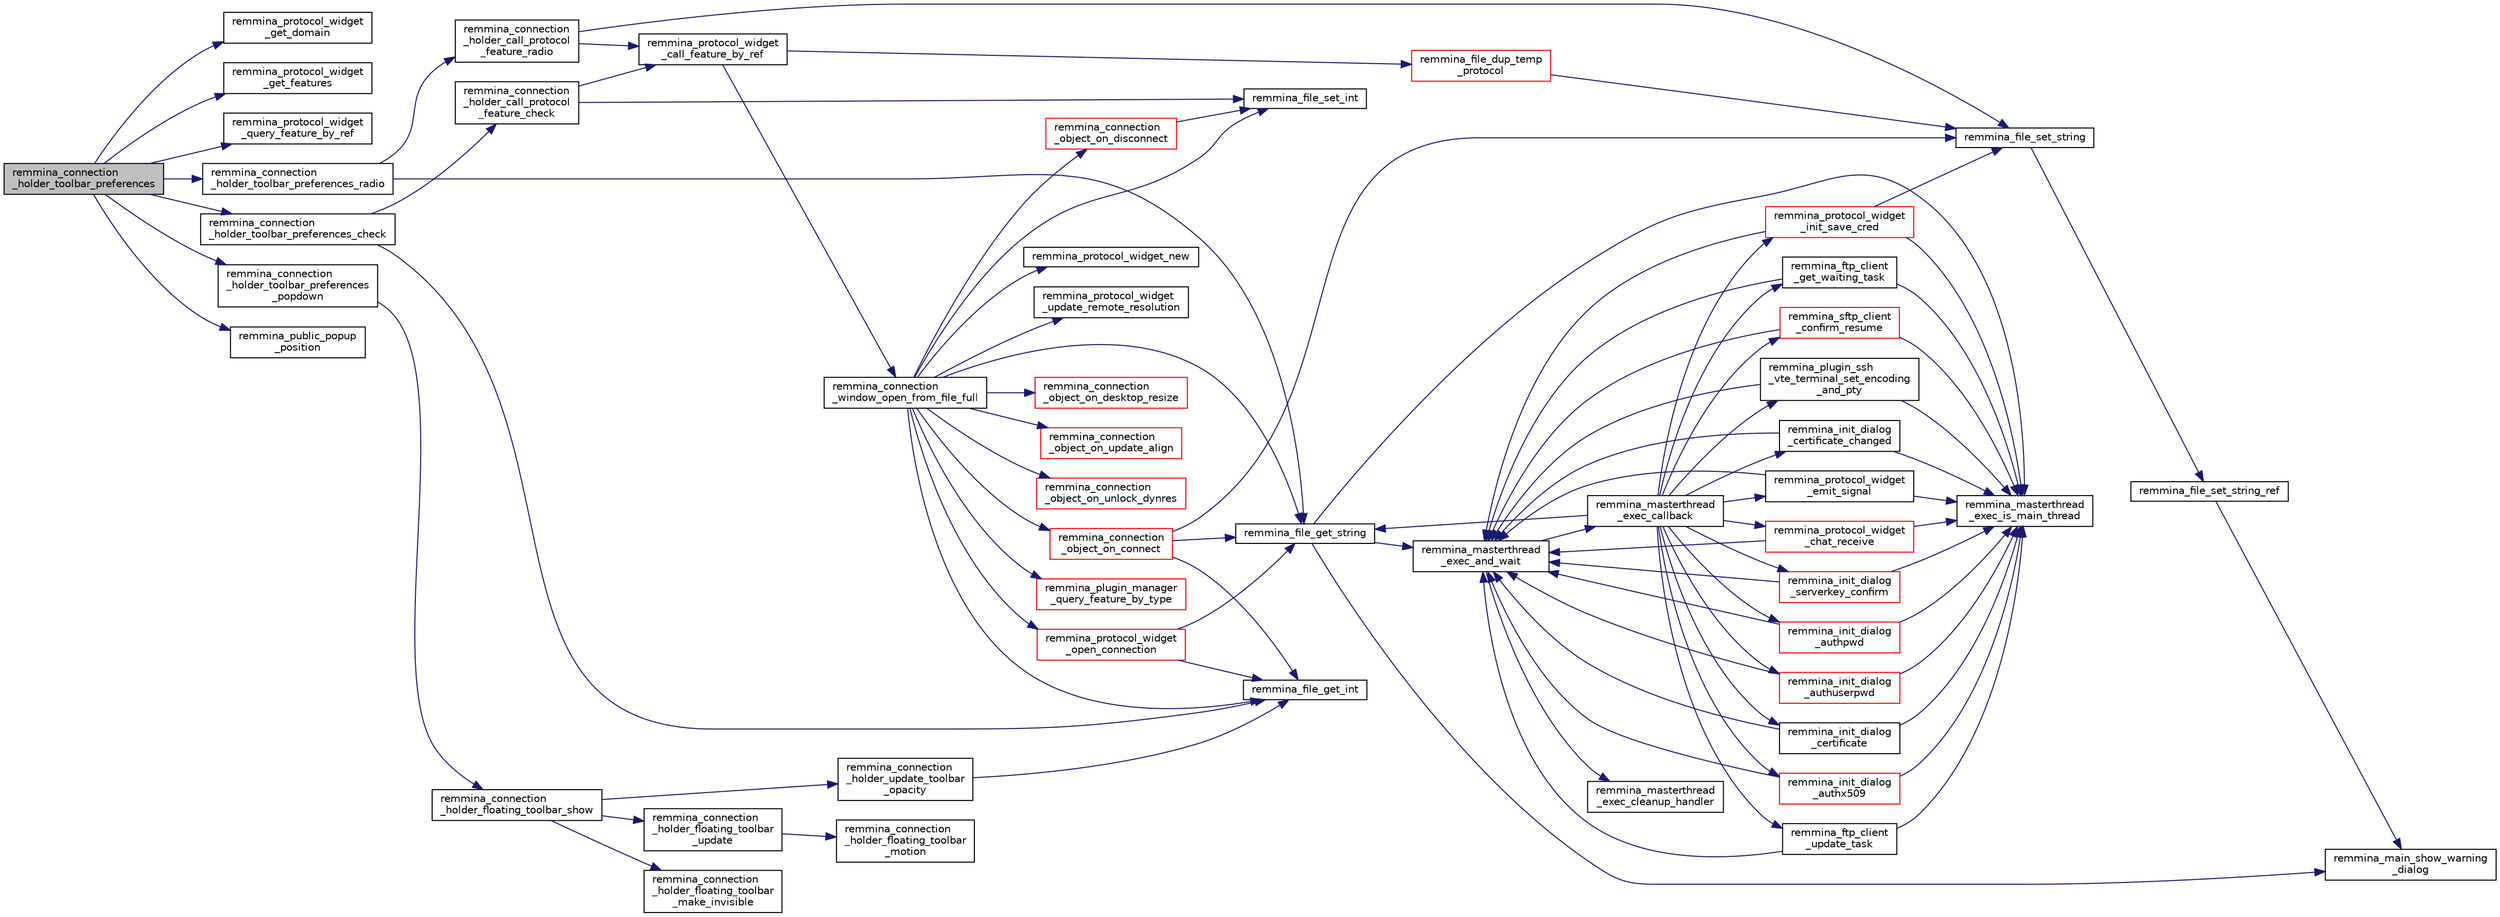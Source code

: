 digraph "remmina_connection_holder_toolbar_preferences"
{
  edge [fontname="Helvetica",fontsize="10",labelfontname="Helvetica",labelfontsize="10"];
  node [fontname="Helvetica",fontsize="10",shape=record];
  rankdir="LR";
  Node7650 [label="remmina_connection\l_holder_toolbar_preferences",height=0.2,width=0.4,color="black", fillcolor="grey75", style="filled", fontcolor="black"];
  Node7650 -> Node7651 [color="midnightblue",fontsize="10",style="solid",fontname="Helvetica"];
  Node7651 [label="remmina_protocol_widget\l_get_domain",height=0.2,width=0.4,color="black", fillcolor="white", style="filled",URL="$remmina__protocol__widget_8c.html#aef28374d0056407bad6204997d2c3bf9"];
  Node7650 -> Node7652 [color="midnightblue",fontsize="10",style="solid",fontname="Helvetica"];
  Node7652 [label="remmina_protocol_widget\l_get_features",height=0.2,width=0.4,color="black", fillcolor="white", style="filled",URL="$remmina__protocol__widget_8c.html#af9b6a2c2665010ab09a6d9943f9850bd"];
  Node7650 -> Node7653 [color="midnightblue",fontsize="10",style="solid",fontname="Helvetica"];
  Node7653 [label="remmina_protocol_widget\l_query_feature_by_ref",height=0.2,width=0.4,color="black", fillcolor="white", style="filled",URL="$remmina__protocol__widget_8c.html#a4017a800d7803a40d606ffce2578509a"];
  Node7650 -> Node7654 [color="midnightblue",fontsize="10",style="solid",fontname="Helvetica"];
  Node7654 [label="remmina_connection\l_holder_toolbar_preferences_radio",height=0.2,width=0.4,color="black", fillcolor="white", style="filled",URL="$remmina__connection__window_8c.html#a1ddab4aacc284c606ab237eae9c0b5a9"];
  Node7654 -> Node7655 [color="midnightblue",fontsize="10",style="solid",fontname="Helvetica"];
  Node7655 [label="remmina_file_get_string",height=0.2,width=0.4,color="black", fillcolor="white", style="filled",URL="$remmina__file_8c.html#a8eb1b213d9d08c6ad13683ce05f4355e"];
  Node7655 -> Node7656 [color="midnightblue",fontsize="10",style="solid",fontname="Helvetica"];
  Node7656 [label="remmina_masterthread\l_exec_is_main_thread",height=0.2,width=0.4,color="black", fillcolor="white", style="filled",URL="$remmina__masterthread__exec_8c.html#a3a52e863a3a3da6da6bb5d36c13b7ff4"];
  Node7655 -> Node7657 [color="midnightblue",fontsize="10",style="solid",fontname="Helvetica"];
  Node7657 [label="remmina_masterthread\l_exec_and_wait",height=0.2,width=0.4,color="black", fillcolor="white", style="filled",URL="$remmina__masterthread__exec_8c.html#a14628c2470cac50e87916a70ea05c97d"];
  Node7657 -> Node7658 [color="midnightblue",fontsize="10",style="solid",fontname="Helvetica"];
  Node7658 [label="remmina_masterthread\l_exec_cleanup_handler",height=0.2,width=0.4,color="black", fillcolor="white", style="filled",URL="$remmina__masterthread__exec_8c.html#a94985f15fd0d27c037824ee90b0ecd3c"];
  Node7657 -> Node7659 [color="midnightblue",fontsize="10",style="solid",fontname="Helvetica"];
  Node7659 [label="remmina_masterthread\l_exec_callback",height=0.2,width=0.4,color="black", fillcolor="white", style="filled",URL="$remmina__masterthread__exec_8c.html#ae5c4d736f1856249c255430e010a179f"];
  Node7659 -> Node7660 [color="midnightblue",fontsize="10",style="solid",fontname="Helvetica"];
  Node7660 [label="remmina_protocol_widget\l_init_save_cred",height=0.2,width=0.4,color="red", fillcolor="white", style="filled",URL="$remmina__protocol__widget_8c.html#a7ac09ee83afa8a1a60cadf56b0ec83a6"];
  Node7660 -> Node7656 [color="midnightblue",fontsize="10",style="solid",fontname="Helvetica"];
  Node7660 -> Node7657 [color="midnightblue",fontsize="10",style="solid",fontname="Helvetica"];
  Node7660 -> Node7661 [color="midnightblue",fontsize="10",style="solid",fontname="Helvetica"];
  Node7661 [label="remmina_file_set_string",height=0.2,width=0.4,color="black", fillcolor="white", style="filled",URL="$remmina__file_8c.html#a85ca1ca2d0bf9ef29e490c6f4527a954"];
  Node7661 -> Node7662 [color="midnightblue",fontsize="10",style="solid",fontname="Helvetica"];
  Node7662 [label="remmina_file_set_string_ref",height=0.2,width=0.4,color="black", fillcolor="white", style="filled",URL="$remmina__file_8c.html#a74951c1067a1a5e1341f5e1c1206dec6"];
  Node7662 -> Node7663 [color="midnightblue",fontsize="10",style="solid",fontname="Helvetica"];
  Node7663 [label="remmina_main_show_warning\l_dialog",height=0.2,width=0.4,color="black", fillcolor="white", style="filled",URL="$remmina__main_8c.html#ad99b9c0bf2fa8c166a8b4a09e06ffdf7"];
  Node7659 -> Node7707 [color="midnightblue",fontsize="10",style="solid",fontname="Helvetica"];
  Node7707 [label="remmina_protocol_widget\l_chat_receive",height=0.2,width=0.4,color="red", fillcolor="white", style="filled",URL="$remmina__protocol__widget_8c.html#ae2522242b3f39ee84ee8cf75170de0c0"];
  Node7707 -> Node7656 [color="midnightblue",fontsize="10",style="solid",fontname="Helvetica"];
  Node7707 -> Node7657 [color="midnightblue",fontsize="10",style="solid",fontname="Helvetica"];
  Node7659 -> Node7655 [color="midnightblue",fontsize="10",style="solid",fontname="Helvetica"];
  Node7659 -> Node7711 [color="midnightblue",fontsize="10",style="solid",fontname="Helvetica"];
  Node7711 [label="remmina_init_dialog\l_serverkey_confirm",height=0.2,width=0.4,color="red", fillcolor="white", style="filled",URL="$remmina__init__dialog_8c.html#a11fba22fe5f7f85985e01b499a52e534"];
  Node7711 -> Node7656 [color="midnightblue",fontsize="10",style="solid",fontname="Helvetica"];
  Node7711 -> Node7657 [color="midnightblue",fontsize="10",style="solid",fontname="Helvetica"];
  Node7659 -> Node7713 [color="midnightblue",fontsize="10",style="solid",fontname="Helvetica"];
  Node7713 [label="remmina_init_dialog\l_authpwd",height=0.2,width=0.4,color="red", fillcolor="white", style="filled",URL="$remmina__init__dialog_8c.html#a755fc90b41b65cd6106915ab501433fa"];
  Node7713 -> Node7656 [color="midnightblue",fontsize="10",style="solid",fontname="Helvetica"];
  Node7713 -> Node7657 [color="midnightblue",fontsize="10",style="solid",fontname="Helvetica"];
  Node7659 -> Node7714 [color="midnightblue",fontsize="10",style="solid",fontname="Helvetica"];
  Node7714 [label="remmina_init_dialog\l_authuserpwd",height=0.2,width=0.4,color="red", fillcolor="white", style="filled",URL="$remmina__init__dialog_8c.html#ad941f2348cd1752fc9d58c263690726c"];
  Node7714 -> Node7656 [color="midnightblue",fontsize="10",style="solid",fontname="Helvetica"];
  Node7714 -> Node7657 [color="midnightblue",fontsize="10",style="solid",fontname="Helvetica"];
  Node7659 -> Node7715 [color="midnightblue",fontsize="10",style="solid",fontname="Helvetica"];
  Node7715 [label="remmina_init_dialog\l_certificate",height=0.2,width=0.4,color="black", fillcolor="white", style="filled",URL="$remmina__init__dialog_8c.html#abd47233840e1eefc1d511bc4e153b98b"];
  Node7715 -> Node7656 [color="midnightblue",fontsize="10",style="solid",fontname="Helvetica"];
  Node7715 -> Node7657 [color="midnightblue",fontsize="10",style="solid",fontname="Helvetica"];
  Node7659 -> Node7716 [color="midnightblue",fontsize="10",style="solid",fontname="Helvetica"];
  Node7716 [label="remmina_init_dialog\l_certificate_changed",height=0.2,width=0.4,color="black", fillcolor="white", style="filled",URL="$remmina__init__dialog_8c.html#a07e0824fe19e8169d076878aca502fc8"];
  Node7716 -> Node7656 [color="midnightblue",fontsize="10",style="solid",fontname="Helvetica"];
  Node7716 -> Node7657 [color="midnightblue",fontsize="10",style="solid",fontname="Helvetica"];
  Node7659 -> Node7717 [color="midnightblue",fontsize="10",style="solid",fontname="Helvetica"];
  Node7717 [label="remmina_init_dialog\l_authx509",height=0.2,width=0.4,color="red", fillcolor="white", style="filled",URL="$remmina__init__dialog_8c.html#a022dc4f1c87b00dac294837358394ddf"];
  Node7717 -> Node7656 [color="midnightblue",fontsize="10",style="solid",fontname="Helvetica"];
  Node7717 -> Node7657 [color="midnightblue",fontsize="10",style="solid",fontname="Helvetica"];
  Node7659 -> Node7719 [color="midnightblue",fontsize="10",style="solid",fontname="Helvetica"];
  Node7719 [label="remmina_ftp_client\l_update_task",height=0.2,width=0.4,color="black", fillcolor="white", style="filled",URL="$remmina__ftp__client_8c.html#ad96358f40ab056c91f796ddda886a1dd"];
  Node7719 -> Node7656 [color="midnightblue",fontsize="10",style="solid",fontname="Helvetica"];
  Node7719 -> Node7657 [color="midnightblue",fontsize="10",style="solid",fontname="Helvetica"];
  Node7659 -> Node7720 [color="midnightblue",fontsize="10",style="solid",fontname="Helvetica"];
  Node7720 [label="remmina_ftp_client\l_get_waiting_task",height=0.2,width=0.4,color="black", fillcolor="white", style="filled",URL="$remmina__ftp__client_8c.html#a33e4993b60c36eae89a6a0a943d28141"];
  Node7720 -> Node7656 [color="midnightblue",fontsize="10",style="solid",fontname="Helvetica"];
  Node7720 -> Node7657 [color="midnightblue",fontsize="10",style="solid",fontname="Helvetica"];
  Node7659 -> Node7721 [color="midnightblue",fontsize="10",style="solid",fontname="Helvetica"];
  Node7721 [label="remmina_protocol_widget\l_emit_signal",height=0.2,width=0.4,color="black", fillcolor="white", style="filled",URL="$remmina__protocol__widget_8c.html#ac3e5a7f14aef4adb2e57d35e9c180b3b"];
  Node7721 -> Node7656 [color="midnightblue",fontsize="10",style="solid",fontname="Helvetica"];
  Node7721 -> Node7657 [color="midnightblue",fontsize="10",style="solid",fontname="Helvetica"];
  Node7659 -> Node7722 [color="midnightblue",fontsize="10",style="solid",fontname="Helvetica"];
  Node7722 [label="remmina_sftp_client\l_confirm_resume",height=0.2,width=0.4,color="red", fillcolor="white", style="filled",URL="$remmina__sftp__client_8c.html#a138904893cb9c7f6535b8dfc7ba17e33"];
  Node7722 -> Node7656 [color="midnightblue",fontsize="10",style="solid",fontname="Helvetica"];
  Node7722 -> Node7657 [color="midnightblue",fontsize="10",style="solid",fontname="Helvetica"];
  Node7659 -> Node7724 [color="midnightblue",fontsize="10",style="solid",fontname="Helvetica"];
  Node7724 [label="remmina_plugin_ssh\l_vte_terminal_set_encoding\l_and_pty",height=0.2,width=0.4,color="black", fillcolor="white", style="filled",URL="$remmina__ssh__plugin_8c.html#adc8e3776e67abca9ab913bc33172e4ce"];
  Node7724 -> Node7656 [color="midnightblue",fontsize="10",style="solid",fontname="Helvetica"];
  Node7724 -> Node7657 [color="midnightblue",fontsize="10",style="solid",fontname="Helvetica"];
  Node7655 -> Node7663 [color="midnightblue",fontsize="10",style="solid",fontname="Helvetica"];
  Node7654 -> Node7725 [color="midnightblue",fontsize="10",style="solid",fontname="Helvetica"];
  Node7725 [label="remmina_connection\l_holder_call_protocol\l_feature_radio",height=0.2,width=0.4,color="black", fillcolor="white", style="filled",URL="$remmina__connection__window_8c.html#a86280cb973101817f7410af393bc2f98"];
  Node7725 -> Node7661 [color="midnightblue",fontsize="10",style="solid",fontname="Helvetica"];
  Node7725 -> Node7726 [color="midnightblue",fontsize="10",style="solid",fontname="Helvetica"];
  Node7726 [label="remmina_protocol_widget\l_call_feature_by_ref",height=0.2,width=0.4,color="black", fillcolor="white", style="filled",URL="$remmina__protocol__widget_8c.html#a605b69a9aa4393024369cc5070488692"];
  Node7726 -> Node7727 [color="midnightblue",fontsize="10",style="solid",fontname="Helvetica"];
  Node7727 [label="remmina_connection\l_window_open_from_file_full",height=0.2,width=0.4,color="black", fillcolor="white", style="filled",URL="$remmina__connection__window_8c.html#adbf2b670ca3bae96a99cb0b36021a961"];
  Node7727 -> Node7728 [color="midnightblue",fontsize="10",style="solid",fontname="Helvetica"];
  Node7728 [label="remmina_protocol_widget_new",height=0.2,width=0.4,color="black", fillcolor="white", style="filled",URL="$remmina__protocol__widget_8c.html#a5c2137462d3168e90c812f1ce75a6e62"];
  Node7727 -> Node7729 [color="midnightblue",fontsize="10",style="solid",fontname="Helvetica"];
  Node7729 [label="remmina_protocol_widget\l_update_remote_resolution",height=0.2,width=0.4,color="black", fillcolor="white", style="filled",URL="$remmina__protocol__widget_8c.html#a75c70486dec7682aeccaab235e65f6a1"];
  Node7727 -> Node7697 [color="midnightblue",fontsize="10",style="solid",fontname="Helvetica"];
  Node7697 [label="remmina_file_get_int",height=0.2,width=0.4,color="black", fillcolor="white", style="filled",URL="$remmina__file_8c.html#a4884356c195dcfb4ceacf641a1e74e66"];
  Node7727 -> Node7730 [color="midnightblue",fontsize="10",style="solid",fontname="Helvetica"];
  Node7730 [label="remmina_connection\l_object_on_connect",height=0.2,width=0.4,color="red", fillcolor="white", style="filled",URL="$remmina__connection__window_8c.html#a0ad685a873ecef95ec13caba17e0c22e"];
  Node7730 -> Node7655 [color="midnightblue",fontsize="10",style="solid",fontname="Helvetica"];
  Node7730 -> Node7661 [color="midnightblue",fontsize="10",style="solid",fontname="Helvetica"];
  Node7730 -> Node7697 [color="midnightblue",fontsize="10",style="solid",fontname="Helvetica"];
  Node7727 -> Node7873 [color="midnightblue",fontsize="10",style="solid",fontname="Helvetica"];
  Node7873 [label="remmina_connection\l_object_on_disconnect",height=0.2,width=0.4,color="red", fillcolor="white", style="filled",URL="$remmina__connection__window_8c.html#ad6ea67e2303625444fb4936a114e82df"];
  Node7873 -> Node7776 [color="midnightblue",fontsize="10",style="solid",fontname="Helvetica"];
  Node7776 [label="remmina_file_set_int",height=0.2,width=0.4,color="black", fillcolor="white", style="filled",URL="$remmina__file_8c.html#af153b0d289ac93f6ecdaa15d5f3b9b8c"];
  Node7727 -> Node7900 [color="midnightblue",fontsize="10",style="solid",fontname="Helvetica"];
  Node7900 [label="remmina_connection\l_object_on_desktop_resize",height=0.2,width=0.4,color="red", fillcolor="white", style="filled",URL="$remmina__connection__window_8c.html#a3bb0386b166904eb00902d08d6c959a5"];
  Node7727 -> Node7901 [color="midnightblue",fontsize="10",style="solid",fontname="Helvetica"];
  Node7901 [label="remmina_connection\l_object_on_update_align",height=0.2,width=0.4,color="red", fillcolor="white", style="filled",URL="$remmina__connection__window_8c.html#a0872efe4b1084b17bab7ac962920c3e9"];
  Node7727 -> Node7902 [color="midnightblue",fontsize="10",style="solid",fontname="Helvetica"];
  Node7902 [label="remmina_connection\l_object_on_unlock_dynres",height=0.2,width=0.4,color="red", fillcolor="white", style="filled",URL="$remmina__connection__window_8c.html#a0cffd168e21bdd3d9469ca2e86e19c31"];
  Node7727 -> Node7903 [color="midnightblue",fontsize="10",style="solid",fontname="Helvetica"];
  Node7903 [label="remmina_plugin_manager\l_query_feature_by_type",height=0.2,width=0.4,color="red", fillcolor="white", style="filled",URL="$remmina__plugin__manager_8c.html#a1668951fd7067f2c405e001836855080"];
  Node7727 -> Node7655 [color="midnightblue",fontsize="10",style="solid",fontname="Helvetica"];
  Node7727 -> Node7776 [color="midnightblue",fontsize="10",style="solid",fontname="Helvetica"];
  Node7727 -> Node7904 [color="midnightblue",fontsize="10",style="solid",fontname="Helvetica"];
  Node7904 [label="remmina_protocol_widget\l_open_connection",height=0.2,width=0.4,color="red", fillcolor="white", style="filled",URL="$remmina__protocol__widget_8c.html#aeffcbd7db351d4cacd7c8ba801ea2c37"];
  Node7904 -> Node7697 [color="midnightblue",fontsize="10",style="solid",fontname="Helvetica"];
  Node7904 -> Node7655 [color="midnightblue",fontsize="10",style="solid",fontname="Helvetica"];
  Node7726 -> Node7910 [color="midnightblue",fontsize="10",style="solid",fontname="Helvetica"];
  Node7910 [label="remmina_file_dup_temp\l_protocol",height=0.2,width=0.4,color="red", fillcolor="white", style="filled",URL="$remmina__file_8c.html#a52a0986eaf54c9e606ce9cdf8bb57e60"];
  Node7910 -> Node7661 [color="midnightblue",fontsize="10",style="solid",fontname="Helvetica"];
  Node7650 -> Node7912 [color="midnightblue",fontsize="10",style="solid",fontname="Helvetica"];
  Node7912 [label="remmina_connection\l_holder_toolbar_preferences_check",height=0.2,width=0.4,color="black", fillcolor="white", style="filled",URL="$remmina__connection__window_8c.html#ada0dce340f5f1484c496a2357e8a2c69"];
  Node7912 -> Node7697 [color="midnightblue",fontsize="10",style="solid",fontname="Helvetica"];
  Node7912 -> Node7913 [color="midnightblue",fontsize="10",style="solid",fontname="Helvetica"];
  Node7913 [label="remmina_connection\l_holder_call_protocol\l_feature_check",height=0.2,width=0.4,color="black", fillcolor="white", style="filled",URL="$remmina__connection__window_8c.html#a8d924ded7fe147df8b5f113e2fb1d6e7"];
  Node7913 -> Node7776 [color="midnightblue",fontsize="10",style="solid",fontname="Helvetica"];
  Node7913 -> Node7726 [color="midnightblue",fontsize="10",style="solid",fontname="Helvetica"];
  Node7650 -> Node7914 [color="midnightblue",fontsize="10",style="solid",fontname="Helvetica"];
  Node7914 [label="remmina_connection\l_holder_toolbar_preferences\l_popdown",height=0.2,width=0.4,color="black", fillcolor="white", style="filled",URL="$remmina__connection__window_8c.html#a7f0d68059b8fe91317c6b62d9315ca44"];
  Node7914 -> Node7799 [color="midnightblue",fontsize="10",style="solid",fontname="Helvetica"];
  Node7799 [label="remmina_connection\l_holder_floating_toolbar_show",height=0.2,width=0.4,color="black", fillcolor="white", style="filled",URL="$remmina__connection__window_8c.html#a147924e56eceebe1f61e47bf5af2218a"];
  Node7799 -> Node7800 [color="midnightblue",fontsize="10",style="solid",fontname="Helvetica"];
  Node7800 [label="remmina_connection\l_holder_update_toolbar\l_opacity",height=0.2,width=0.4,color="black", fillcolor="white", style="filled",URL="$remmina__connection__window_8c.html#aac6895538e595984302a03c07bc51fbe"];
  Node7800 -> Node7697 [color="midnightblue",fontsize="10",style="solid",fontname="Helvetica"];
  Node7799 -> Node7801 [color="midnightblue",fontsize="10",style="solid",fontname="Helvetica"];
  Node7801 [label="remmina_connection\l_holder_floating_toolbar\l_make_invisible",height=0.2,width=0.4,color="black", fillcolor="white", style="filled",URL="$remmina__connection__window_8c.html#af12f8b64866588b7b2360cbc2681ec40"];
  Node7799 -> Node7762 [color="midnightblue",fontsize="10",style="solid",fontname="Helvetica"];
  Node7762 [label="remmina_connection\l_holder_floating_toolbar\l_update",height=0.2,width=0.4,color="black", fillcolor="white", style="filled",URL="$remmina__connection__window_8c.html#a2b7b33331e6fe8c8c70be62038f9f5ea"];
  Node7762 -> Node7763 [color="midnightblue",fontsize="10",style="solid",fontname="Helvetica"];
  Node7763 [label="remmina_connection\l_holder_floating_toolbar\l_motion",height=0.2,width=0.4,color="black", fillcolor="white", style="filled",URL="$remmina__connection__window_8c.html#a0a92f6f998590a56e44964f0345f942b"];
  Node7650 -> Node7802 [color="midnightblue",fontsize="10",style="solid",fontname="Helvetica"];
  Node7802 [label="remmina_public_popup\l_position",height=0.2,width=0.4,color="black", fillcolor="white", style="filled",URL="$remmina__public_8c.html#a92025b5f6512955f9c29608b5451a12c"];
}
